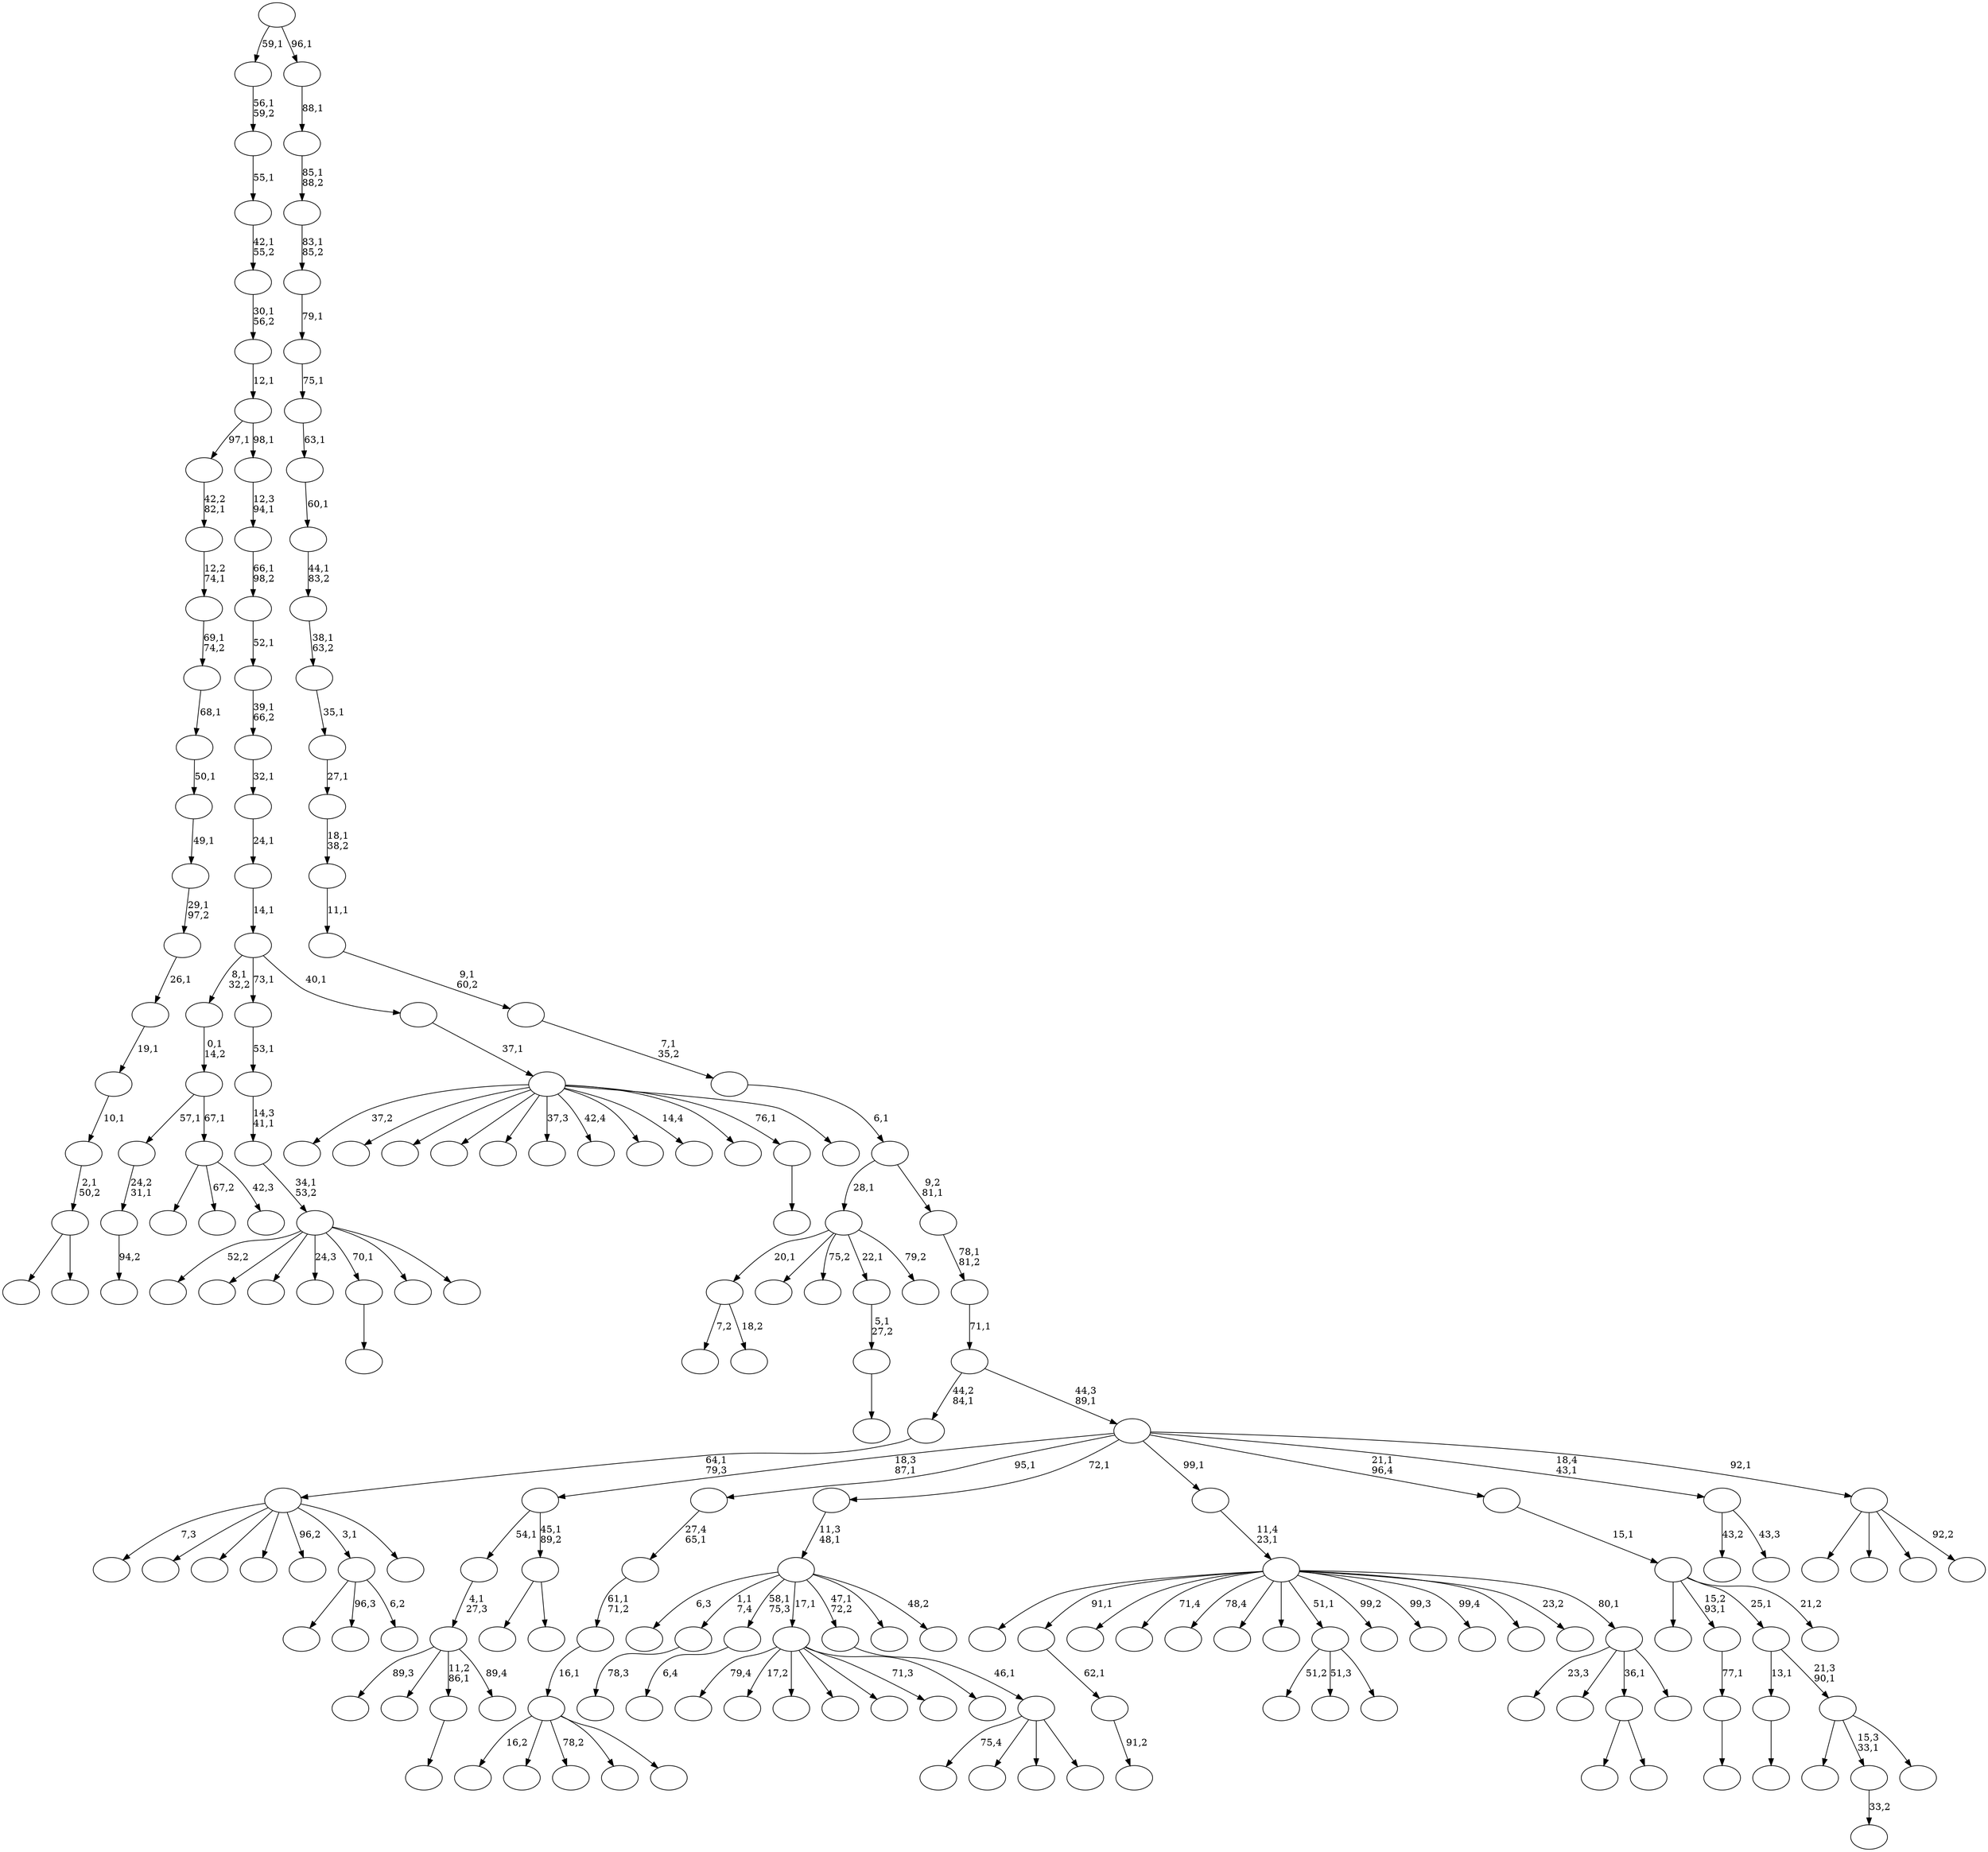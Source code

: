 digraph T {
	200 [label=""]
	199 [label=""]
	198 [label=""]
	197 [label=""]
	196 [label=""]
	195 [label=""]
	194 [label=""]
	193 [label=""]
	192 [label=""]
	191 [label=""]
	190 [label=""]
	189 [label=""]
	188 [label=""]
	187 [label=""]
	186 [label=""]
	185 [label=""]
	184 [label=""]
	183 [label=""]
	182 [label=""]
	181 [label=""]
	180 [label=""]
	179 [label=""]
	178 [label=""]
	177 [label=""]
	176 [label=""]
	175 [label=""]
	174 [label=""]
	173 [label=""]
	172 [label=""]
	171 [label=""]
	170 [label=""]
	169 [label=""]
	168 [label=""]
	167 [label=""]
	166 [label=""]
	165 [label=""]
	164 [label=""]
	163 [label=""]
	162 [label=""]
	161 [label=""]
	160 [label=""]
	159 [label=""]
	158 [label=""]
	157 [label=""]
	156 [label=""]
	155 [label=""]
	154 [label=""]
	153 [label=""]
	152 [label=""]
	151 [label=""]
	150 [label=""]
	149 [label=""]
	148 [label=""]
	147 [label=""]
	146 [label=""]
	145 [label=""]
	144 [label=""]
	143 [label=""]
	142 [label=""]
	141 [label=""]
	140 [label=""]
	139 [label=""]
	138 [label=""]
	137 [label=""]
	136 [label=""]
	135 [label=""]
	134 [label=""]
	133 [label=""]
	132 [label=""]
	131 [label=""]
	130 [label=""]
	129 [label=""]
	128 [label=""]
	127 [label=""]
	126 [label=""]
	125 [label=""]
	124 [label=""]
	123 [label=""]
	122 [label=""]
	121 [label=""]
	120 [label=""]
	119 [label=""]
	118 [label=""]
	117 [label=""]
	116 [label=""]
	115 [label=""]
	114 [label=""]
	113 [label=""]
	112 [label=""]
	111 [label=""]
	110 [label=""]
	109 [label=""]
	108 [label=""]
	107 [label=""]
	106 [label=""]
	105 [label=""]
	104 [label=""]
	103 [label=""]
	102 [label=""]
	101 [label=""]
	100 [label=""]
	99 [label=""]
	98 [label=""]
	97 [label=""]
	96 [label=""]
	95 [label=""]
	94 [label=""]
	93 [label=""]
	92 [label=""]
	91 [label=""]
	90 [label=""]
	89 [label=""]
	88 [label=""]
	87 [label=""]
	86 [label=""]
	85 [label=""]
	84 [label=""]
	83 [label=""]
	82 [label=""]
	81 [label=""]
	80 [label=""]
	79 [label=""]
	78 [label=""]
	77 [label=""]
	76 [label=""]
	75 [label=""]
	74 [label=""]
	73 [label=""]
	72 [label=""]
	71 [label=""]
	70 [label=""]
	69 [label=""]
	68 [label=""]
	67 [label=""]
	66 [label=""]
	65 [label=""]
	64 [label=""]
	63 [label=""]
	62 [label=""]
	61 [label=""]
	60 [label=""]
	59 [label=""]
	58 [label=""]
	57 [label=""]
	56 [label=""]
	55 [label=""]
	54 [label=""]
	53 [label=""]
	52 [label=""]
	51 [label=""]
	50 [label=""]
	49 [label=""]
	48 [label=""]
	47 [label=""]
	46 [label=""]
	45 [label=""]
	44 [label=""]
	43 [label=""]
	42 [label=""]
	41 [label=""]
	40 [label=""]
	39 [label=""]
	38 [label=""]
	37 [label=""]
	36 [label=""]
	35 [label=""]
	34 [label=""]
	33 [label=""]
	32 [label=""]
	31 [label=""]
	30 [label=""]
	29 [label=""]
	28 [label=""]
	27 [label=""]
	26 [label=""]
	25 [label=""]
	24 [label=""]
	23 [label=""]
	22 [label=""]
	21 [label=""]
	20 [label=""]
	19 [label=""]
	18 [label=""]
	17 [label=""]
	16 [label=""]
	15 [label=""]
	14 [label=""]
	13 [label=""]
	12 [label=""]
	11 [label=""]
	10 [label=""]
	9 [label=""]
	8 [label=""]
	7 [label=""]
	6 [label=""]
	5 [label=""]
	4 [label=""]
	3 [label=""]
	2 [label=""]
	1 [label=""]
	0 [label=""]
	195 -> 196 [label="94,2"]
	194 -> 195 [label="24,2\n31,1"]
	180 -> 181 [label=""]
	176 -> 178 [label="7,2"]
	176 -> 177 [label="18,2"]
	171 -> 172 [label=""]
	170 -> 171 [label="77,1"]
	167 -> 168 [label="91,2"]
	166 -> 167 [label="62,1"]
	161 -> 192 [label=""]
	161 -> 162 [label=""]
	160 -> 161 [label="2,1\n50,2"]
	159 -> 160 [label="10,1"]
	158 -> 159 [label="19,1"]
	157 -> 158 [label="26,1"]
	156 -> 157 [label="29,1\n97,2"]
	155 -> 156 [label="49,1"]
	154 -> 155 [label="50,1"]
	153 -> 154 [label="68,1"]
	152 -> 153 [label="69,1\n74,2"]
	151 -> 152 [label="12,2\n74,1"]
	150 -> 151 [label="42,2\n82,1"]
	146 -> 147 [label="78,3"]
	142 -> 143 [label="33,2"]
	139 -> 140 [label="6,4"]
	129 -> 130 [label=""]
	128 -> 129 [label="5,1\n27,2"]
	124 -> 198 [label="89,3"]
	124 -> 197 [label=""]
	124 -> 180 [label="11,2\n86,1"]
	124 -> 125 [label="89,4"]
	123 -> 124 [label="4,1\n27,3"]
	117 -> 176 [label="20,1"]
	117 -> 163 [label=""]
	117 -> 137 [label="75,2"]
	117 -> 128 [label="22,1"]
	117 -> 118 [label="79,2"]
	111 -> 112 [label=""]
	108 -> 186 [label="51,2"]
	108 -> 126 [label="51,3"]
	108 -> 109 [label=""]
	104 -> 105 [label=""]
	97 -> 193 [label=""]
	97 -> 119 [label="67,2"]
	97 -> 98 [label="42,3"]
	96 -> 194 [label="57,1"]
	96 -> 97 [label="67,1"]
	95 -> 96 [label="0,1\n14,2"]
	92 -> 175 [label="79,4"]
	92 -> 169 [label="17,2"]
	92 -> 136 [label=""]
	92 -> 131 [label=""]
	92 -> 121 [label=""]
	92 -> 115 [label="71,3"]
	92 -> 93 [label=""]
	88 -> 144 [label="75,4"]
	88 -> 99 [label=""]
	88 -> 90 [label=""]
	88 -> 89 [label=""]
	87 -> 88 [label="46,1"]
	82 -> 188 [label=""]
	82 -> 83 [label=""]
	81 -> 123 [label="54,1"]
	81 -> 82 [label="45,1\n89,2"]
	77 -> 199 [label="16,2"]
	77 -> 149 [label=""]
	77 -> 134 [label="78,2"]
	77 -> 110 [label=""]
	77 -> 78 [label=""]
	76 -> 77 [label="16,1"]
	75 -> 76 [label="61,1\n71,2"]
	74 -> 75 [label="27,4\n65,1"]
	72 -> 189 [label=""]
	72 -> 73 [label=""]
	67 -> 68 [label=""]
	65 -> 122 [label=""]
	65 -> 85 [label="96,3"]
	65 -> 66 [label="6,2"]
	62 -> 200 [label="52,2"]
	62 -> 191 [label=""]
	62 -> 190 [label=""]
	62 -> 141 [label="24,3"]
	62 -> 111 [label="70,1"]
	62 -> 79 [label=""]
	62 -> 63 [label=""]
	61 -> 62 [label="34,1\n53,2"]
	60 -> 61 [label="14,3\n41,1"]
	59 -> 60 [label="53,1"]
	57 -> 174 [label="37,2"]
	57 -> 173 [label=""]
	57 -> 165 [label=""]
	57 -> 148 [label=""]
	57 -> 138 [label=""]
	57 -> 106 [label="37,3"]
	57 -> 103 [label="42,4"]
	57 -> 102 [label=""]
	57 -> 100 [label="14,4"]
	57 -> 70 [label=""]
	57 -> 67 [label="76,1"]
	57 -> 58 [label=""]
	56 -> 57 [label="37,1"]
	55 -> 95 [label="8,1\n32,2"]
	55 -> 59 [label="73,1"]
	55 -> 56 [label="40,1"]
	54 -> 55 [label="14,1"]
	53 -> 54 [label="24,1"]
	52 -> 53 [label="32,1"]
	51 -> 52 [label="39,1\n66,2"]
	50 -> 51 [label="52,1"]
	49 -> 50 [label="66,1\n98,2"]
	48 -> 49 [label="12,3\n94,1"]
	47 -> 150 [label="97,1"]
	47 -> 48 [label="98,1"]
	46 -> 47 [label="12,1"]
	45 -> 46 [label="30,1\n56,2"]
	44 -> 45 [label="42,1\n55,2"]
	43 -> 44 [label="55,1"]
	42 -> 43 [label="56,1\n59,2"]
	40 -> 164 [label=""]
	40 -> 142 [label="15,3\n33,1"]
	40 -> 41 [label=""]
	39 -> 104 [label="13,1"]
	39 -> 40 [label="21,3\n90,1"]
	37 -> 182 [label="6,3"]
	37 -> 146 [label="1,1\n7,4"]
	37 -> 139 [label="58,1\n75,3"]
	37 -> 92 [label="17,1"]
	37 -> 87 [label="47,1\n72,2"]
	37 -> 69 [label=""]
	37 -> 38 [label="48,2"]
	36 -> 37 [label="11,3\n48,1"]
	34 -> 185 [label="7,3"]
	34 -> 183 [label=""]
	34 -> 120 [label=""]
	34 -> 114 [label=""]
	34 -> 101 [label="96,2"]
	34 -> 65 [label="3,1"]
	34 -> 35 [label=""]
	33 -> 34 [label="64,1\n79,3"]
	31 -> 179 [label="23,3"]
	31 -> 127 [label=""]
	31 -> 72 [label="36,1"]
	31 -> 32 [label=""]
	30 -> 187 [label=""]
	30 -> 166 [label="91,1"]
	30 -> 145 [label=""]
	30 -> 135 [label="71,4"]
	30 -> 133 [label="78,4"]
	30 -> 116 [label=""]
	30 -> 113 [label=""]
	30 -> 108 [label="51,1"]
	30 -> 107 [label="99,2"]
	30 -> 94 [label="99,3"]
	30 -> 91 [label="99,4"]
	30 -> 86 [label=""]
	30 -> 80 [label="23,2"]
	30 -> 31 [label="80,1"]
	29 -> 30 [label="11,4\n23,1"]
	27 -> 184 [label=""]
	27 -> 170 [label="15,2\n93,1"]
	27 -> 39 [label="25,1"]
	27 -> 28 [label="21,2"]
	26 -> 27 [label="15,1"]
	24 -> 64 [label="43,2"]
	24 -> 25 [label="43,3"]
	22 -> 132 [label=""]
	22 -> 84 [label=""]
	22 -> 71 [label=""]
	22 -> 23 [label="92,2"]
	21 -> 81 [label="18,3\n87,1"]
	21 -> 74 [label="95,1"]
	21 -> 36 [label="72,1"]
	21 -> 29 [label="99,1"]
	21 -> 26 [label="21,1\n96,4"]
	21 -> 24 [label="18,4\n43,1"]
	21 -> 22 [label="92,1"]
	20 -> 33 [label="44,2\n84,1"]
	20 -> 21 [label="44,3\n89,1"]
	19 -> 20 [label="71,1"]
	18 -> 19 [label="78,1\n81,2"]
	17 -> 117 [label="28,1"]
	17 -> 18 [label="9,2\n81,1"]
	16 -> 17 [label="6,1"]
	15 -> 16 [label="7,1\n35,2"]
	14 -> 15 [label="9,1\n60,2"]
	13 -> 14 [label="11,1"]
	12 -> 13 [label="18,1\n38,2"]
	11 -> 12 [label="27,1"]
	10 -> 11 [label="35,1"]
	9 -> 10 [label="38,1\n63,2"]
	8 -> 9 [label="44,1\n83,2"]
	7 -> 8 [label="60,1"]
	6 -> 7 [label="63,1"]
	5 -> 6 [label="75,1"]
	4 -> 5 [label="79,1"]
	3 -> 4 [label="83,1\n85,2"]
	2 -> 3 [label="85,1\n88,2"]
	1 -> 2 [label="88,1"]
	0 -> 42 [label="59,1"]
	0 -> 1 [label="96,1"]
}
